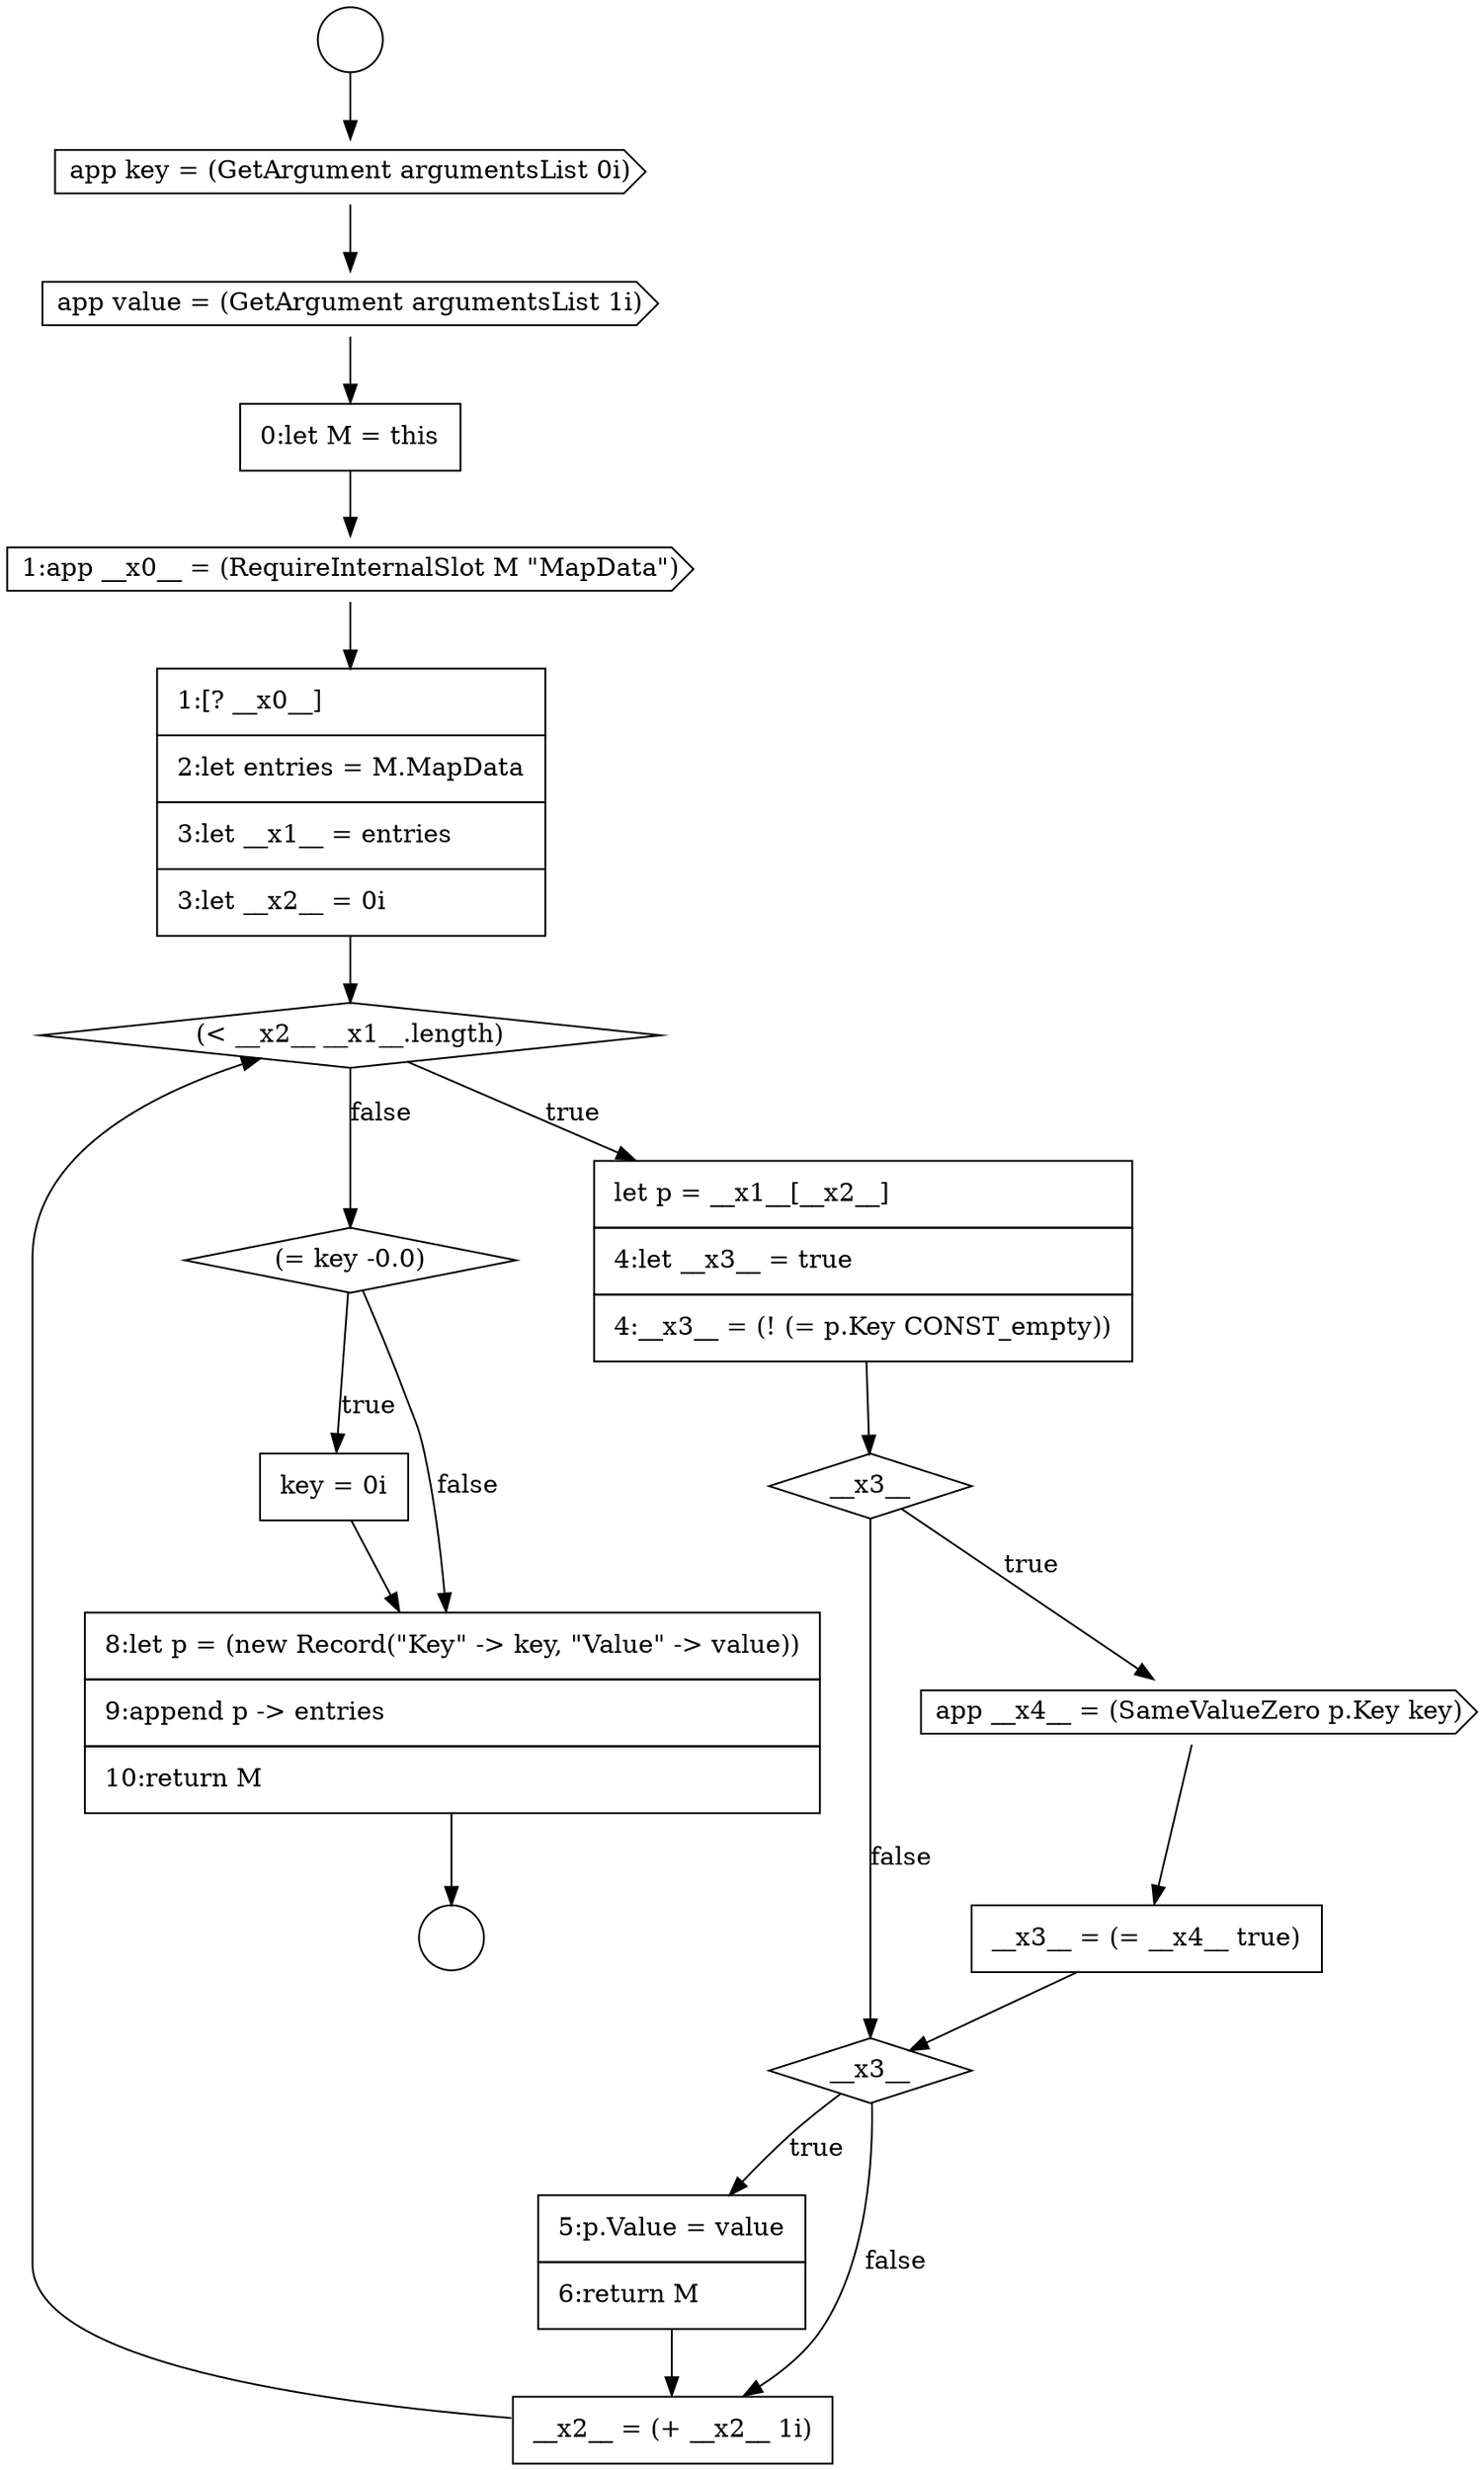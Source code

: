 digraph {
  node17129 [shape=none, margin=0, label=<<font color="black">
    <table border="0" cellborder="1" cellspacing="0" cellpadding="10">
      <tr><td align="left">key = 0i</td></tr>
    </table>
  </font>> color="black" fillcolor="white" style=filled]
  node17125 [shape=diamond, label=<<font color="black">__x3__</font>> color="black" fillcolor="white" style=filled]
  node17114 [shape=circle label=" " color="black" fillcolor="white" style=filled]
  node17118 [shape=cds, label=<<font color="black">1:app __x0__ = (RequireInternalSlot M &quot;MapData&quot;)</font>> color="black" fillcolor="white" style=filled]
  node17130 [shape=none, margin=0, label=<<font color="black">
    <table border="0" cellborder="1" cellspacing="0" cellpadding="10">
      <tr><td align="left">8:let p = (new Record(&quot;Key&quot; -&gt; key, &quot;Value&quot; -&gt; value))</td></tr>
      <tr><td align="left">9:append p -&gt; entries</td></tr>
      <tr><td align="left">10:return M</td></tr>
    </table>
  </font>> color="black" fillcolor="white" style=filled]
  node17116 [shape=cds, label=<<font color="black">app value = (GetArgument argumentsList 1i)</font>> color="black" fillcolor="white" style=filled]
  node17123 [shape=cds, label=<<font color="black">app __x4__ = (SameValueZero p.Key key)</font>> color="black" fillcolor="white" style=filled]
  node17113 [shape=circle label=" " color="black" fillcolor="white" style=filled]
  node17126 [shape=none, margin=0, label=<<font color="black">
    <table border="0" cellborder="1" cellspacing="0" cellpadding="10">
      <tr><td align="left">5:p.Value = value</td></tr>
      <tr><td align="left">6:return M</td></tr>
    </table>
  </font>> color="black" fillcolor="white" style=filled]
  node17117 [shape=none, margin=0, label=<<font color="black">
    <table border="0" cellborder="1" cellspacing="0" cellpadding="10">
      <tr><td align="left">0:let M = this</td></tr>
    </table>
  </font>> color="black" fillcolor="white" style=filled]
  node17122 [shape=diamond, label=<<font color="black">__x3__</font>> color="black" fillcolor="white" style=filled]
  node17115 [shape=cds, label=<<font color="black">app key = (GetArgument argumentsList 0i)</font>> color="black" fillcolor="white" style=filled]
  node17128 [shape=diamond, label=<<font color="black">(= key -0.0)</font>> color="black" fillcolor="white" style=filled]
  node17119 [shape=none, margin=0, label=<<font color="black">
    <table border="0" cellborder="1" cellspacing="0" cellpadding="10">
      <tr><td align="left">1:[? __x0__]</td></tr>
      <tr><td align="left">2:let entries = M.MapData</td></tr>
      <tr><td align="left">3:let __x1__ = entries</td></tr>
      <tr><td align="left">3:let __x2__ = 0i</td></tr>
    </table>
  </font>> color="black" fillcolor="white" style=filled]
  node17124 [shape=none, margin=0, label=<<font color="black">
    <table border="0" cellborder="1" cellspacing="0" cellpadding="10">
      <tr><td align="left">__x3__ = (= __x4__ true)</td></tr>
    </table>
  </font>> color="black" fillcolor="white" style=filled]
  node17127 [shape=none, margin=0, label=<<font color="black">
    <table border="0" cellborder="1" cellspacing="0" cellpadding="10">
      <tr><td align="left">__x2__ = (+ __x2__ 1i)</td></tr>
    </table>
  </font>> color="black" fillcolor="white" style=filled]
  node17121 [shape=none, margin=0, label=<<font color="black">
    <table border="0" cellborder="1" cellspacing="0" cellpadding="10">
      <tr><td align="left">let p = __x1__[__x2__]</td></tr>
      <tr><td align="left">4:let __x3__ = true</td></tr>
      <tr><td align="left">4:__x3__ = (! (= p.Key CONST_empty))</td></tr>
    </table>
  </font>> color="black" fillcolor="white" style=filled]
  node17120 [shape=diamond, label=<<font color="black">(&lt; __x2__ __x1__.length)</font>> color="black" fillcolor="white" style=filled]
  node17121 -> node17122 [ color="black"]
  node17124 -> node17125 [ color="black"]
  node17117 -> node17118 [ color="black"]
  node17118 -> node17119 [ color="black"]
  node17119 -> node17120 [ color="black"]
  node17122 -> node17123 [label=<<font color="black">true</font>> color="black"]
  node17122 -> node17125 [label=<<font color="black">false</font>> color="black"]
  node17125 -> node17126 [label=<<font color="black">true</font>> color="black"]
  node17125 -> node17127 [label=<<font color="black">false</font>> color="black"]
  node17120 -> node17121 [label=<<font color="black">true</font>> color="black"]
  node17120 -> node17128 [label=<<font color="black">false</font>> color="black"]
  node17123 -> node17124 [ color="black"]
  node17113 -> node17115 [ color="black"]
  node17126 -> node17127 [ color="black"]
  node17116 -> node17117 [ color="black"]
  node17127 -> node17120 [ color="black"]
  node17128 -> node17129 [label=<<font color="black">true</font>> color="black"]
  node17128 -> node17130 [label=<<font color="black">false</font>> color="black"]
  node17129 -> node17130 [ color="black"]
  node17130 -> node17114 [ color="black"]
  node17115 -> node17116 [ color="black"]
}
